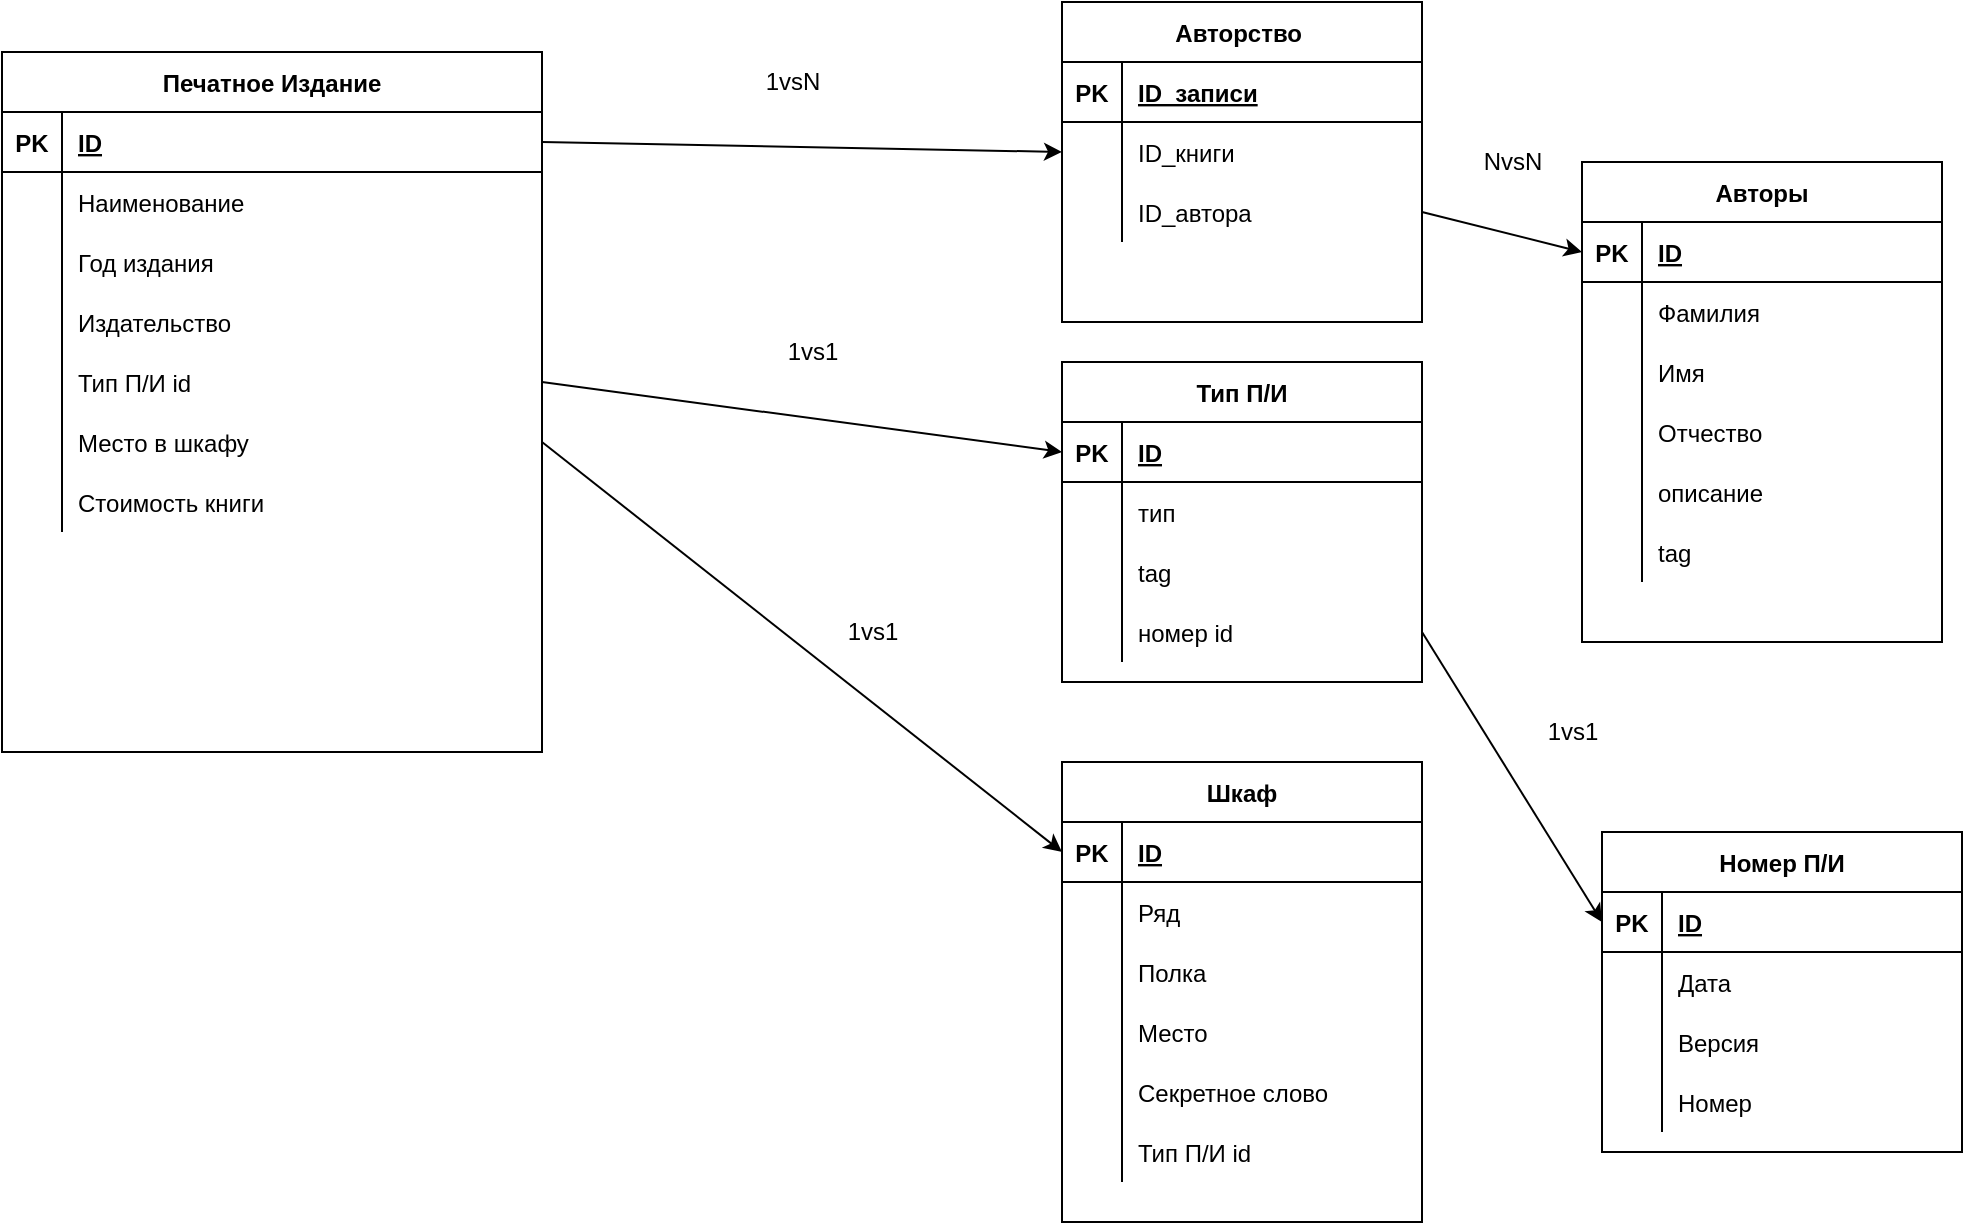 <mxfile>
    <diagram id="PPwMd7zAcHqpJiSN-3ie" name="Страница 1">
        <mxGraphModel dx="977" dy="255" grid="1" gridSize="10" guides="1" tooltips="1" connect="1" arrows="1" fold="1" page="1" pageScale="1" pageWidth="2336" pageHeight="1654" math="0" shadow="0">
            <root>
                <mxCell id="0"/>
                <mxCell id="1" parent="0"/>
                <mxCell id="uPrAHhcZsydMwvMByjv8-1" value="Тип П/И" style="shape=table;startSize=30;container=1;collapsible=1;childLayout=tableLayout;fixedRows=1;rowLines=0;fontStyle=1;align=center;resizeLast=1;" parent="1" vertex="1">
                    <mxGeometry x="650" y="290" width="180" height="160" as="geometry"/>
                </mxCell>
                <mxCell id="uPrAHhcZsydMwvMByjv8-2" value="" style="shape=tableRow;horizontal=0;startSize=0;swimlaneHead=0;swimlaneBody=0;fillColor=none;collapsible=0;dropTarget=0;points=[[0,0.5],[1,0.5]];portConstraint=eastwest;top=0;left=0;right=0;bottom=1;" parent="uPrAHhcZsydMwvMByjv8-1" vertex="1">
                    <mxGeometry y="30" width="180" height="30" as="geometry"/>
                </mxCell>
                <mxCell id="uPrAHhcZsydMwvMByjv8-3" value="PK" style="shape=partialRectangle;connectable=0;fillColor=none;top=0;left=0;bottom=0;right=0;fontStyle=1;overflow=hidden;" parent="uPrAHhcZsydMwvMByjv8-2" vertex="1">
                    <mxGeometry width="30" height="30" as="geometry">
                        <mxRectangle width="30" height="30" as="alternateBounds"/>
                    </mxGeometry>
                </mxCell>
                <mxCell id="uPrAHhcZsydMwvMByjv8-4" value="ID" style="shape=partialRectangle;connectable=0;fillColor=none;top=0;left=0;bottom=0;right=0;align=left;spacingLeft=6;fontStyle=5;overflow=hidden;" parent="uPrAHhcZsydMwvMByjv8-2" vertex="1">
                    <mxGeometry x="30" width="150" height="30" as="geometry">
                        <mxRectangle width="150" height="30" as="alternateBounds"/>
                    </mxGeometry>
                </mxCell>
                <mxCell id="uPrAHhcZsydMwvMByjv8-5" value="" style="shape=tableRow;horizontal=0;startSize=0;swimlaneHead=0;swimlaneBody=0;fillColor=none;collapsible=0;dropTarget=0;points=[[0,0.5],[1,0.5]];portConstraint=eastwest;top=0;left=0;right=0;bottom=0;" parent="uPrAHhcZsydMwvMByjv8-1" vertex="1">
                    <mxGeometry y="60" width="180" height="30" as="geometry"/>
                </mxCell>
                <mxCell id="uPrAHhcZsydMwvMByjv8-6" value="" style="shape=partialRectangle;connectable=0;fillColor=none;top=0;left=0;bottom=0;right=0;editable=1;overflow=hidden;" parent="uPrAHhcZsydMwvMByjv8-5" vertex="1">
                    <mxGeometry width="30" height="30" as="geometry">
                        <mxRectangle width="30" height="30" as="alternateBounds"/>
                    </mxGeometry>
                </mxCell>
                <mxCell id="uPrAHhcZsydMwvMByjv8-7" value="тип" style="shape=partialRectangle;connectable=0;fillColor=none;top=0;left=0;bottom=0;right=0;align=left;spacingLeft=6;overflow=hidden;" parent="uPrAHhcZsydMwvMByjv8-5" vertex="1">
                    <mxGeometry x="30" width="150" height="30" as="geometry">
                        <mxRectangle width="150" height="30" as="alternateBounds"/>
                    </mxGeometry>
                </mxCell>
                <mxCell id="uPrAHhcZsydMwvMByjv8-8" value="" style="shape=tableRow;horizontal=0;startSize=0;swimlaneHead=0;swimlaneBody=0;fillColor=none;collapsible=0;dropTarget=0;points=[[0,0.5],[1,0.5]];portConstraint=eastwest;top=0;left=0;right=0;bottom=0;" parent="uPrAHhcZsydMwvMByjv8-1" vertex="1">
                    <mxGeometry y="90" width="180" height="30" as="geometry"/>
                </mxCell>
                <mxCell id="uPrAHhcZsydMwvMByjv8-9" value="" style="shape=partialRectangle;connectable=0;fillColor=none;top=0;left=0;bottom=0;right=0;editable=1;overflow=hidden;" parent="uPrAHhcZsydMwvMByjv8-8" vertex="1">
                    <mxGeometry width="30" height="30" as="geometry">
                        <mxRectangle width="30" height="30" as="alternateBounds"/>
                    </mxGeometry>
                </mxCell>
                <mxCell id="uPrAHhcZsydMwvMByjv8-10" value="tag" style="shape=partialRectangle;connectable=0;fillColor=none;top=0;left=0;bottom=0;right=0;align=left;spacingLeft=6;overflow=hidden;" parent="uPrAHhcZsydMwvMByjv8-8" vertex="1">
                    <mxGeometry x="30" width="150" height="30" as="geometry">
                        <mxRectangle width="150" height="30" as="alternateBounds"/>
                    </mxGeometry>
                </mxCell>
                <mxCell id="uPrAHhcZsydMwvMByjv8-11" value="" style="shape=tableRow;horizontal=0;startSize=0;swimlaneHead=0;swimlaneBody=0;fillColor=none;collapsible=0;dropTarget=0;points=[[0,0.5],[1,0.5]];portConstraint=eastwest;top=0;left=0;right=0;bottom=0;" parent="uPrAHhcZsydMwvMByjv8-1" vertex="1">
                    <mxGeometry y="120" width="180" height="30" as="geometry"/>
                </mxCell>
                <mxCell id="uPrAHhcZsydMwvMByjv8-12" value="" style="shape=partialRectangle;connectable=0;fillColor=none;top=0;left=0;bottom=0;right=0;editable=1;overflow=hidden;" parent="uPrAHhcZsydMwvMByjv8-11" vertex="1">
                    <mxGeometry width="30" height="30" as="geometry">
                        <mxRectangle width="30" height="30" as="alternateBounds"/>
                    </mxGeometry>
                </mxCell>
                <mxCell id="uPrAHhcZsydMwvMByjv8-13" value="номер id" style="shape=partialRectangle;connectable=0;fillColor=none;top=0;left=0;bottom=0;right=0;align=left;spacingLeft=6;overflow=hidden;" parent="uPrAHhcZsydMwvMByjv8-11" vertex="1">
                    <mxGeometry x="30" width="150" height="30" as="geometry">
                        <mxRectangle width="150" height="30" as="alternateBounds"/>
                    </mxGeometry>
                </mxCell>
                <mxCell id="uPrAHhcZsydMwvMByjv8-14" value="Авторы" style="shape=table;startSize=30;container=1;collapsible=1;childLayout=tableLayout;fixedRows=1;rowLines=0;fontStyle=1;align=center;resizeLast=1;" parent="1" vertex="1">
                    <mxGeometry x="910" y="190" width="180" height="240" as="geometry"/>
                </mxCell>
                <mxCell id="uPrAHhcZsydMwvMByjv8-15" value="" style="shape=tableRow;horizontal=0;startSize=0;swimlaneHead=0;swimlaneBody=0;fillColor=none;collapsible=0;dropTarget=0;points=[[0,0.5],[1,0.5]];portConstraint=eastwest;top=0;left=0;right=0;bottom=1;" parent="uPrAHhcZsydMwvMByjv8-14" vertex="1">
                    <mxGeometry y="30" width="180" height="30" as="geometry"/>
                </mxCell>
                <mxCell id="uPrAHhcZsydMwvMByjv8-16" value="PK" style="shape=partialRectangle;connectable=0;fillColor=none;top=0;left=0;bottom=0;right=0;fontStyle=1;overflow=hidden;" parent="uPrAHhcZsydMwvMByjv8-15" vertex="1">
                    <mxGeometry width="30" height="30" as="geometry">
                        <mxRectangle width="30" height="30" as="alternateBounds"/>
                    </mxGeometry>
                </mxCell>
                <mxCell id="uPrAHhcZsydMwvMByjv8-17" value="ID" style="shape=partialRectangle;connectable=0;fillColor=none;top=0;left=0;bottom=0;right=0;align=left;spacingLeft=6;fontStyle=5;overflow=hidden;" parent="uPrAHhcZsydMwvMByjv8-15" vertex="1">
                    <mxGeometry x="30" width="150" height="30" as="geometry">
                        <mxRectangle width="150" height="30" as="alternateBounds"/>
                    </mxGeometry>
                </mxCell>
                <mxCell id="uPrAHhcZsydMwvMByjv8-18" value="" style="shape=tableRow;horizontal=0;startSize=0;swimlaneHead=0;swimlaneBody=0;fillColor=none;collapsible=0;dropTarget=0;points=[[0,0.5],[1,0.5]];portConstraint=eastwest;top=0;left=0;right=0;bottom=0;" parent="uPrAHhcZsydMwvMByjv8-14" vertex="1">
                    <mxGeometry y="60" width="180" height="30" as="geometry"/>
                </mxCell>
                <mxCell id="uPrAHhcZsydMwvMByjv8-19" value="" style="shape=partialRectangle;connectable=0;fillColor=none;top=0;left=0;bottom=0;right=0;editable=1;overflow=hidden;" parent="uPrAHhcZsydMwvMByjv8-18" vertex="1">
                    <mxGeometry width="30" height="30" as="geometry">
                        <mxRectangle width="30" height="30" as="alternateBounds"/>
                    </mxGeometry>
                </mxCell>
                <mxCell id="uPrAHhcZsydMwvMByjv8-20" value="Фамилия" style="shape=partialRectangle;connectable=0;fillColor=none;top=0;left=0;bottom=0;right=0;align=left;spacingLeft=6;overflow=hidden;" parent="uPrAHhcZsydMwvMByjv8-18" vertex="1">
                    <mxGeometry x="30" width="150" height="30" as="geometry">
                        <mxRectangle width="150" height="30" as="alternateBounds"/>
                    </mxGeometry>
                </mxCell>
                <mxCell id="uPrAHhcZsydMwvMByjv8-21" value="" style="shape=tableRow;horizontal=0;startSize=0;swimlaneHead=0;swimlaneBody=0;fillColor=none;collapsible=0;dropTarget=0;points=[[0,0.5],[1,0.5]];portConstraint=eastwest;top=0;left=0;right=0;bottom=0;" parent="uPrAHhcZsydMwvMByjv8-14" vertex="1">
                    <mxGeometry y="90" width="180" height="30" as="geometry"/>
                </mxCell>
                <mxCell id="uPrAHhcZsydMwvMByjv8-22" value="" style="shape=partialRectangle;connectable=0;fillColor=none;top=0;left=0;bottom=0;right=0;editable=1;overflow=hidden;" parent="uPrAHhcZsydMwvMByjv8-21" vertex="1">
                    <mxGeometry width="30" height="30" as="geometry">
                        <mxRectangle width="30" height="30" as="alternateBounds"/>
                    </mxGeometry>
                </mxCell>
                <mxCell id="uPrAHhcZsydMwvMByjv8-23" value="Имя" style="shape=partialRectangle;connectable=0;fillColor=none;top=0;left=0;bottom=0;right=0;align=left;spacingLeft=6;overflow=hidden;" parent="uPrAHhcZsydMwvMByjv8-21" vertex="1">
                    <mxGeometry x="30" width="150" height="30" as="geometry">
                        <mxRectangle width="150" height="30" as="alternateBounds"/>
                    </mxGeometry>
                </mxCell>
                <mxCell id="uPrAHhcZsydMwvMByjv8-24" value="" style="shape=tableRow;horizontal=0;startSize=0;swimlaneHead=0;swimlaneBody=0;fillColor=none;collapsible=0;dropTarget=0;points=[[0,0.5],[1,0.5]];portConstraint=eastwest;top=0;left=0;right=0;bottom=0;" parent="uPrAHhcZsydMwvMByjv8-14" vertex="1">
                    <mxGeometry y="120" width="180" height="30" as="geometry"/>
                </mxCell>
                <mxCell id="uPrAHhcZsydMwvMByjv8-25" value="" style="shape=partialRectangle;connectable=0;fillColor=none;top=0;left=0;bottom=0;right=0;editable=1;overflow=hidden;" parent="uPrAHhcZsydMwvMByjv8-24" vertex="1">
                    <mxGeometry width="30" height="30" as="geometry">
                        <mxRectangle width="30" height="30" as="alternateBounds"/>
                    </mxGeometry>
                </mxCell>
                <mxCell id="uPrAHhcZsydMwvMByjv8-26" value="Отчество" style="shape=partialRectangle;connectable=0;fillColor=none;top=0;left=0;bottom=0;right=0;align=left;spacingLeft=6;overflow=hidden;" parent="uPrAHhcZsydMwvMByjv8-24" vertex="1">
                    <mxGeometry x="30" width="150" height="30" as="geometry">
                        <mxRectangle width="150" height="30" as="alternateBounds"/>
                    </mxGeometry>
                </mxCell>
                <mxCell id="uPrAHhcZsydMwvMByjv8-48" style="shape=tableRow;horizontal=0;startSize=0;swimlaneHead=0;swimlaneBody=0;fillColor=none;collapsible=0;dropTarget=0;points=[[0,0.5],[1,0.5]];portConstraint=eastwest;top=0;left=0;right=0;bottom=0;" parent="uPrAHhcZsydMwvMByjv8-14" vertex="1">
                    <mxGeometry y="150" width="180" height="30" as="geometry"/>
                </mxCell>
                <mxCell id="uPrAHhcZsydMwvMByjv8-49" style="shape=partialRectangle;connectable=0;fillColor=none;top=0;left=0;bottom=0;right=0;editable=1;overflow=hidden;" parent="uPrAHhcZsydMwvMByjv8-48" vertex="1">
                    <mxGeometry width="30" height="30" as="geometry">
                        <mxRectangle width="30" height="30" as="alternateBounds"/>
                    </mxGeometry>
                </mxCell>
                <mxCell id="uPrAHhcZsydMwvMByjv8-50" value="описание" style="shape=partialRectangle;connectable=0;fillColor=none;top=0;left=0;bottom=0;right=0;align=left;spacingLeft=6;overflow=hidden;" parent="uPrAHhcZsydMwvMByjv8-48" vertex="1">
                    <mxGeometry x="30" width="150" height="30" as="geometry">
                        <mxRectangle width="150" height="30" as="alternateBounds"/>
                    </mxGeometry>
                </mxCell>
                <mxCell id="uPrAHhcZsydMwvMByjv8-51" style="shape=tableRow;horizontal=0;startSize=0;swimlaneHead=0;swimlaneBody=0;fillColor=none;collapsible=0;dropTarget=0;points=[[0,0.5],[1,0.5]];portConstraint=eastwest;top=0;left=0;right=0;bottom=0;" parent="uPrAHhcZsydMwvMByjv8-14" vertex="1">
                    <mxGeometry y="180" width="180" height="30" as="geometry"/>
                </mxCell>
                <mxCell id="uPrAHhcZsydMwvMByjv8-52" style="shape=partialRectangle;connectable=0;fillColor=none;top=0;left=0;bottom=0;right=0;editable=1;overflow=hidden;" parent="uPrAHhcZsydMwvMByjv8-51" vertex="1">
                    <mxGeometry width="30" height="30" as="geometry">
                        <mxRectangle width="30" height="30" as="alternateBounds"/>
                    </mxGeometry>
                </mxCell>
                <mxCell id="uPrAHhcZsydMwvMByjv8-53" value="tag" style="shape=partialRectangle;connectable=0;fillColor=none;top=0;left=0;bottom=0;right=0;align=left;spacingLeft=6;overflow=hidden;" parent="uPrAHhcZsydMwvMByjv8-51" vertex="1">
                    <mxGeometry x="30" width="150" height="30" as="geometry">
                        <mxRectangle width="150" height="30" as="alternateBounds"/>
                    </mxGeometry>
                </mxCell>
                <mxCell id="uPrAHhcZsydMwvMByjv8-27" value="Печатное Издание" style="shape=table;startSize=30;container=1;collapsible=1;childLayout=tableLayout;fixedRows=1;rowLines=0;fontStyle=1;align=center;resizeLast=1;" parent="1" vertex="1">
                    <mxGeometry x="120" y="135" width="270" height="350" as="geometry"/>
                </mxCell>
                <mxCell id="uPrAHhcZsydMwvMByjv8-28" value="" style="shape=tableRow;horizontal=0;startSize=0;swimlaneHead=0;swimlaneBody=0;fillColor=none;collapsible=0;dropTarget=0;points=[[0,0.5],[1,0.5]];portConstraint=eastwest;top=0;left=0;right=0;bottom=1;" parent="uPrAHhcZsydMwvMByjv8-27" vertex="1">
                    <mxGeometry y="30" width="270" height="30" as="geometry"/>
                </mxCell>
                <mxCell id="uPrAHhcZsydMwvMByjv8-29" value="PK" style="shape=partialRectangle;connectable=0;fillColor=none;top=0;left=0;bottom=0;right=0;fontStyle=1;overflow=hidden;" parent="uPrAHhcZsydMwvMByjv8-28" vertex="1">
                    <mxGeometry width="30" height="30" as="geometry">
                        <mxRectangle width="30" height="30" as="alternateBounds"/>
                    </mxGeometry>
                </mxCell>
                <mxCell id="uPrAHhcZsydMwvMByjv8-30" value="ID" style="shape=partialRectangle;connectable=0;fillColor=none;top=0;left=0;bottom=0;right=0;align=left;spacingLeft=6;fontStyle=5;overflow=hidden;" parent="uPrAHhcZsydMwvMByjv8-28" vertex="1">
                    <mxGeometry x="30" width="240" height="30" as="geometry">
                        <mxRectangle width="240" height="30" as="alternateBounds"/>
                    </mxGeometry>
                </mxCell>
                <mxCell id="uPrAHhcZsydMwvMByjv8-45" style="shape=tableRow;horizontal=0;startSize=0;swimlaneHead=0;swimlaneBody=0;fillColor=none;collapsible=0;dropTarget=0;points=[[0,0.5],[1,0.5]];portConstraint=eastwest;top=0;left=0;right=0;bottom=0;" parent="uPrAHhcZsydMwvMByjv8-27" vertex="1">
                    <mxGeometry y="60" width="270" height="30" as="geometry"/>
                </mxCell>
                <mxCell id="uPrAHhcZsydMwvMByjv8-46" style="shape=partialRectangle;connectable=0;fillColor=none;top=0;left=0;bottom=0;right=0;editable=1;overflow=hidden;" parent="uPrAHhcZsydMwvMByjv8-45" vertex="1">
                    <mxGeometry width="30" height="30" as="geometry">
                        <mxRectangle width="30" height="30" as="alternateBounds"/>
                    </mxGeometry>
                </mxCell>
                <mxCell id="uPrAHhcZsydMwvMByjv8-47" value="Наименование" style="shape=partialRectangle;connectable=0;fillColor=none;top=0;left=0;bottom=0;right=0;align=left;spacingLeft=6;overflow=hidden;" parent="uPrAHhcZsydMwvMByjv8-45" vertex="1">
                    <mxGeometry x="30" width="240" height="30" as="geometry">
                        <mxRectangle width="240" height="30" as="alternateBounds"/>
                    </mxGeometry>
                </mxCell>
                <mxCell id="uPrAHhcZsydMwvMByjv8-31" value="" style="shape=tableRow;horizontal=0;startSize=0;swimlaneHead=0;swimlaneBody=0;fillColor=none;collapsible=0;dropTarget=0;points=[[0,0.5],[1,0.5]];portConstraint=eastwest;top=0;left=0;right=0;bottom=0;" parent="uPrAHhcZsydMwvMByjv8-27" vertex="1">
                    <mxGeometry y="90" width="270" height="30" as="geometry"/>
                </mxCell>
                <mxCell id="uPrAHhcZsydMwvMByjv8-32" value="" style="shape=partialRectangle;connectable=0;fillColor=none;top=0;left=0;bottom=0;right=0;editable=1;overflow=hidden;" parent="uPrAHhcZsydMwvMByjv8-31" vertex="1">
                    <mxGeometry width="30" height="30" as="geometry">
                        <mxRectangle width="30" height="30" as="alternateBounds"/>
                    </mxGeometry>
                </mxCell>
                <mxCell id="uPrAHhcZsydMwvMByjv8-33" value="Год издания" style="shape=partialRectangle;connectable=0;fillColor=none;top=0;left=0;bottom=0;right=0;align=left;spacingLeft=6;overflow=hidden;" parent="uPrAHhcZsydMwvMByjv8-31" vertex="1">
                    <mxGeometry x="30" width="240" height="30" as="geometry">
                        <mxRectangle width="240" height="30" as="alternateBounds"/>
                    </mxGeometry>
                </mxCell>
                <mxCell id="uPrAHhcZsydMwvMByjv8-34" value="" style="shape=tableRow;horizontal=0;startSize=0;swimlaneHead=0;swimlaneBody=0;fillColor=none;collapsible=0;dropTarget=0;points=[[0,0.5],[1,0.5]];portConstraint=eastwest;top=0;left=0;right=0;bottom=0;" parent="uPrAHhcZsydMwvMByjv8-27" vertex="1">
                    <mxGeometry y="120" width="270" height="30" as="geometry"/>
                </mxCell>
                <mxCell id="uPrAHhcZsydMwvMByjv8-35" value="" style="shape=partialRectangle;connectable=0;fillColor=none;top=0;left=0;bottom=0;right=0;editable=1;overflow=hidden;" parent="uPrAHhcZsydMwvMByjv8-34" vertex="1">
                    <mxGeometry width="30" height="30" as="geometry">
                        <mxRectangle width="30" height="30" as="alternateBounds"/>
                    </mxGeometry>
                </mxCell>
                <mxCell id="uPrAHhcZsydMwvMByjv8-36" value="Издательство" style="shape=partialRectangle;connectable=0;fillColor=none;top=0;left=0;bottom=0;right=0;align=left;spacingLeft=6;overflow=hidden;" parent="uPrAHhcZsydMwvMByjv8-34" vertex="1">
                    <mxGeometry x="30" width="240" height="30" as="geometry">
                        <mxRectangle width="240" height="30" as="alternateBounds"/>
                    </mxGeometry>
                </mxCell>
                <mxCell id="uPrAHhcZsydMwvMByjv8-42" style="shape=tableRow;horizontal=0;startSize=0;swimlaneHead=0;swimlaneBody=0;fillColor=none;collapsible=0;dropTarget=0;points=[[0,0.5],[1,0.5]];portConstraint=eastwest;top=0;left=0;right=0;bottom=0;" parent="uPrAHhcZsydMwvMByjv8-27" vertex="1">
                    <mxGeometry y="150" width="270" height="30" as="geometry"/>
                </mxCell>
                <mxCell id="uPrAHhcZsydMwvMByjv8-43" style="shape=partialRectangle;connectable=0;fillColor=none;top=0;left=0;bottom=0;right=0;editable=1;overflow=hidden;" parent="uPrAHhcZsydMwvMByjv8-42" vertex="1">
                    <mxGeometry width="30" height="30" as="geometry">
                        <mxRectangle width="30" height="30" as="alternateBounds"/>
                    </mxGeometry>
                </mxCell>
                <mxCell id="uPrAHhcZsydMwvMByjv8-44" value="Тип П/И id" style="shape=partialRectangle;connectable=0;fillColor=none;top=0;left=0;bottom=0;right=0;align=left;spacingLeft=6;overflow=hidden;" parent="uPrAHhcZsydMwvMByjv8-42" vertex="1">
                    <mxGeometry x="30" width="240" height="30" as="geometry">
                        <mxRectangle width="240" height="30" as="alternateBounds"/>
                    </mxGeometry>
                </mxCell>
                <mxCell id="uPrAHhcZsydMwvMByjv8-105" style="shape=tableRow;horizontal=0;startSize=0;swimlaneHead=0;swimlaneBody=0;fillColor=none;collapsible=0;dropTarget=0;points=[[0,0.5],[1,0.5]];portConstraint=eastwest;top=0;left=0;right=0;bottom=0;" parent="uPrAHhcZsydMwvMByjv8-27" vertex="1">
                    <mxGeometry y="180" width="270" height="30" as="geometry"/>
                </mxCell>
                <mxCell id="uPrAHhcZsydMwvMByjv8-106" style="shape=partialRectangle;connectable=0;fillColor=none;top=0;left=0;bottom=0;right=0;editable=1;overflow=hidden;" parent="uPrAHhcZsydMwvMByjv8-105" vertex="1">
                    <mxGeometry width="30" height="30" as="geometry">
                        <mxRectangle width="30" height="30" as="alternateBounds"/>
                    </mxGeometry>
                </mxCell>
                <mxCell id="uPrAHhcZsydMwvMByjv8-107" value="Место в шкафу" style="shape=partialRectangle;connectable=0;fillColor=none;top=0;left=0;bottom=0;right=0;align=left;spacingLeft=6;overflow=hidden;" parent="uPrAHhcZsydMwvMByjv8-105" vertex="1">
                    <mxGeometry x="30" width="240" height="30" as="geometry">
                        <mxRectangle width="240" height="30" as="alternateBounds"/>
                    </mxGeometry>
                </mxCell>
                <mxCell id="uPrAHhcZsydMwvMByjv8-129" style="shape=tableRow;horizontal=0;startSize=0;swimlaneHead=0;swimlaneBody=0;fillColor=none;collapsible=0;dropTarget=0;points=[[0,0.5],[1,0.5]];portConstraint=eastwest;top=0;left=0;right=0;bottom=0;" parent="uPrAHhcZsydMwvMByjv8-27" vertex="1">
                    <mxGeometry y="210" width="270" height="30" as="geometry"/>
                </mxCell>
                <mxCell id="uPrAHhcZsydMwvMByjv8-130" style="shape=partialRectangle;connectable=0;fillColor=none;top=0;left=0;bottom=0;right=0;editable=1;overflow=hidden;" parent="uPrAHhcZsydMwvMByjv8-129" vertex="1">
                    <mxGeometry width="30" height="30" as="geometry">
                        <mxRectangle width="30" height="30" as="alternateBounds"/>
                    </mxGeometry>
                </mxCell>
                <mxCell id="uPrAHhcZsydMwvMByjv8-131" value="Стоимость книги" style="shape=partialRectangle;connectable=0;fillColor=none;top=0;left=0;bottom=0;right=0;align=left;spacingLeft=6;overflow=hidden;" parent="uPrAHhcZsydMwvMByjv8-129" vertex="1">
                    <mxGeometry x="30" width="240" height="30" as="geometry">
                        <mxRectangle width="240" height="30" as="alternateBounds"/>
                    </mxGeometry>
                </mxCell>
                <mxCell id="uPrAHhcZsydMwvMByjv8-54" value="Номер П/И" style="shape=table;startSize=30;container=1;collapsible=1;childLayout=tableLayout;fixedRows=1;rowLines=0;fontStyle=1;align=center;resizeLast=1;" parent="1" vertex="1">
                    <mxGeometry x="920" y="525" width="180" height="160" as="geometry"/>
                </mxCell>
                <mxCell id="uPrAHhcZsydMwvMByjv8-55" value="" style="shape=tableRow;horizontal=0;startSize=0;swimlaneHead=0;swimlaneBody=0;fillColor=none;collapsible=0;dropTarget=0;points=[[0,0.5],[1,0.5]];portConstraint=eastwest;top=0;left=0;right=0;bottom=1;" parent="uPrAHhcZsydMwvMByjv8-54" vertex="1">
                    <mxGeometry y="30" width="180" height="30" as="geometry"/>
                </mxCell>
                <mxCell id="uPrAHhcZsydMwvMByjv8-56" value="PK" style="shape=partialRectangle;connectable=0;fillColor=none;top=0;left=0;bottom=0;right=0;fontStyle=1;overflow=hidden;" parent="uPrAHhcZsydMwvMByjv8-55" vertex="1">
                    <mxGeometry width="30" height="30" as="geometry">
                        <mxRectangle width="30" height="30" as="alternateBounds"/>
                    </mxGeometry>
                </mxCell>
                <mxCell id="uPrAHhcZsydMwvMByjv8-57" value="ID" style="shape=partialRectangle;connectable=0;fillColor=none;top=0;left=0;bottom=0;right=0;align=left;spacingLeft=6;fontStyle=5;overflow=hidden;" parent="uPrAHhcZsydMwvMByjv8-55" vertex="1">
                    <mxGeometry x="30" width="150" height="30" as="geometry">
                        <mxRectangle width="150" height="30" as="alternateBounds"/>
                    </mxGeometry>
                </mxCell>
                <mxCell id="uPrAHhcZsydMwvMByjv8-58" value="" style="shape=tableRow;horizontal=0;startSize=0;swimlaneHead=0;swimlaneBody=0;fillColor=none;collapsible=0;dropTarget=0;points=[[0,0.5],[1,0.5]];portConstraint=eastwest;top=0;left=0;right=0;bottom=0;" parent="uPrAHhcZsydMwvMByjv8-54" vertex="1">
                    <mxGeometry y="60" width="180" height="30" as="geometry"/>
                </mxCell>
                <mxCell id="uPrAHhcZsydMwvMByjv8-59" value="" style="shape=partialRectangle;connectable=0;fillColor=none;top=0;left=0;bottom=0;right=0;editable=1;overflow=hidden;" parent="uPrAHhcZsydMwvMByjv8-58" vertex="1">
                    <mxGeometry width="30" height="30" as="geometry">
                        <mxRectangle width="30" height="30" as="alternateBounds"/>
                    </mxGeometry>
                </mxCell>
                <mxCell id="uPrAHhcZsydMwvMByjv8-60" value="Дата" style="shape=partialRectangle;connectable=0;fillColor=none;top=0;left=0;bottom=0;right=0;align=left;spacingLeft=6;overflow=hidden;" parent="uPrAHhcZsydMwvMByjv8-58" vertex="1">
                    <mxGeometry x="30" width="150" height="30" as="geometry">
                        <mxRectangle width="150" height="30" as="alternateBounds"/>
                    </mxGeometry>
                </mxCell>
                <mxCell id="uPrAHhcZsydMwvMByjv8-61" value="" style="shape=tableRow;horizontal=0;startSize=0;swimlaneHead=0;swimlaneBody=0;fillColor=none;collapsible=0;dropTarget=0;points=[[0,0.5],[1,0.5]];portConstraint=eastwest;top=0;left=0;right=0;bottom=0;" parent="uPrAHhcZsydMwvMByjv8-54" vertex="1">
                    <mxGeometry y="90" width="180" height="30" as="geometry"/>
                </mxCell>
                <mxCell id="uPrAHhcZsydMwvMByjv8-62" value="" style="shape=partialRectangle;connectable=0;fillColor=none;top=0;left=0;bottom=0;right=0;editable=1;overflow=hidden;" parent="uPrAHhcZsydMwvMByjv8-61" vertex="1">
                    <mxGeometry width="30" height="30" as="geometry">
                        <mxRectangle width="30" height="30" as="alternateBounds"/>
                    </mxGeometry>
                </mxCell>
                <mxCell id="uPrAHhcZsydMwvMByjv8-63" value="Версия" style="shape=partialRectangle;connectable=0;fillColor=none;top=0;left=0;bottom=0;right=0;align=left;spacingLeft=6;overflow=hidden;" parent="uPrAHhcZsydMwvMByjv8-61" vertex="1">
                    <mxGeometry x="30" width="150" height="30" as="geometry">
                        <mxRectangle width="150" height="30" as="alternateBounds"/>
                    </mxGeometry>
                </mxCell>
                <mxCell id="uPrAHhcZsydMwvMByjv8-64" value="" style="shape=tableRow;horizontal=0;startSize=0;swimlaneHead=0;swimlaneBody=0;fillColor=none;collapsible=0;dropTarget=0;points=[[0,0.5],[1,0.5]];portConstraint=eastwest;top=0;left=0;right=0;bottom=0;" parent="uPrAHhcZsydMwvMByjv8-54" vertex="1">
                    <mxGeometry y="120" width="180" height="30" as="geometry"/>
                </mxCell>
                <mxCell id="uPrAHhcZsydMwvMByjv8-65" value="" style="shape=partialRectangle;connectable=0;fillColor=none;top=0;left=0;bottom=0;right=0;editable=1;overflow=hidden;" parent="uPrAHhcZsydMwvMByjv8-64" vertex="1">
                    <mxGeometry width="30" height="30" as="geometry">
                        <mxRectangle width="30" height="30" as="alternateBounds"/>
                    </mxGeometry>
                </mxCell>
                <mxCell id="uPrAHhcZsydMwvMByjv8-66" value="Номер" style="shape=partialRectangle;connectable=0;fillColor=none;top=0;left=0;bottom=0;right=0;align=left;spacingLeft=6;overflow=hidden;" parent="uPrAHhcZsydMwvMByjv8-64" vertex="1">
                    <mxGeometry x="30" width="150" height="30" as="geometry">
                        <mxRectangle width="150" height="30" as="alternateBounds"/>
                    </mxGeometry>
                </mxCell>
                <mxCell id="uPrAHhcZsydMwvMByjv8-67" value="Шкаф" style="shape=table;startSize=30;container=1;collapsible=1;childLayout=tableLayout;fixedRows=1;rowLines=0;fontStyle=1;align=center;resizeLast=1;" parent="1" vertex="1">
                    <mxGeometry x="650" y="490" width="180" height="230" as="geometry"/>
                </mxCell>
                <mxCell id="uPrAHhcZsydMwvMByjv8-68" value="" style="shape=tableRow;horizontal=0;startSize=0;swimlaneHead=0;swimlaneBody=0;fillColor=none;collapsible=0;dropTarget=0;points=[[0,0.5],[1,0.5]];portConstraint=eastwest;top=0;left=0;right=0;bottom=1;" parent="uPrAHhcZsydMwvMByjv8-67" vertex="1">
                    <mxGeometry y="30" width="180" height="30" as="geometry"/>
                </mxCell>
                <mxCell id="uPrAHhcZsydMwvMByjv8-69" value="PK" style="shape=partialRectangle;connectable=0;fillColor=none;top=0;left=0;bottom=0;right=0;fontStyle=1;overflow=hidden;" parent="uPrAHhcZsydMwvMByjv8-68" vertex="1">
                    <mxGeometry width="30" height="30" as="geometry">
                        <mxRectangle width="30" height="30" as="alternateBounds"/>
                    </mxGeometry>
                </mxCell>
                <mxCell id="uPrAHhcZsydMwvMByjv8-70" value="ID" style="shape=partialRectangle;connectable=0;fillColor=none;top=0;left=0;bottom=0;right=0;align=left;spacingLeft=6;fontStyle=5;overflow=hidden;" parent="uPrAHhcZsydMwvMByjv8-68" vertex="1">
                    <mxGeometry x="30" width="150" height="30" as="geometry">
                        <mxRectangle width="150" height="30" as="alternateBounds"/>
                    </mxGeometry>
                </mxCell>
                <mxCell id="uPrAHhcZsydMwvMByjv8-71" value="" style="shape=tableRow;horizontal=0;startSize=0;swimlaneHead=0;swimlaneBody=0;fillColor=none;collapsible=0;dropTarget=0;points=[[0,0.5],[1,0.5]];portConstraint=eastwest;top=0;left=0;right=0;bottom=0;" parent="uPrAHhcZsydMwvMByjv8-67" vertex="1">
                    <mxGeometry y="60" width="180" height="30" as="geometry"/>
                </mxCell>
                <mxCell id="uPrAHhcZsydMwvMByjv8-72" value="" style="shape=partialRectangle;connectable=0;fillColor=none;top=0;left=0;bottom=0;right=0;editable=1;overflow=hidden;" parent="uPrAHhcZsydMwvMByjv8-71" vertex="1">
                    <mxGeometry width="30" height="30" as="geometry">
                        <mxRectangle width="30" height="30" as="alternateBounds"/>
                    </mxGeometry>
                </mxCell>
                <mxCell id="uPrAHhcZsydMwvMByjv8-73" value="Ряд" style="shape=partialRectangle;connectable=0;fillColor=none;top=0;left=0;bottom=0;right=0;align=left;spacingLeft=6;overflow=hidden;" parent="uPrAHhcZsydMwvMByjv8-71" vertex="1">
                    <mxGeometry x="30" width="150" height="30" as="geometry">
                        <mxRectangle width="150" height="30" as="alternateBounds"/>
                    </mxGeometry>
                </mxCell>
                <mxCell id="uPrAHhcZsydMwvMByjv8-74" value="" style="shape=tableRow;horizontal=0;startSize=0;swimlaneHead=0;swimlaneBody=0;fillColor=none;collapsible=0;dropTarget=0;points=[[0,0.5],[1,0.5]];portConstraint=eastwest;top=0;left=0;right=0;bottom=0;" parent="uPrAHhcZsydMwvMByjv8-67" vertex="1">
                    <mxGeometry y="90" width="180" height="30" as="geometry"/>
                </mxCell>
                <mxCell id="uPrAHhcZsydMwvMByjv8-75" value="" style="shape=partialRectangle;connectable=0;fillColor=none;top=0;left=0;bottom=0;right=0;editable=1;overflow=hidden;" parent="uPrAHhcZsydMwvMByjv8-74" vertex="1">
                    <mxGeometry width="30" height="30" as="geometry">
                        <mxRectangle width="30" height="30" as="alternateBounds"/>
                    </mxGeometry>
                </mxCell>
                <mxCell id="uPrAHhcZsydMwvMByjv8-76" value="Полка" style="shape=partialRectangle;connectable=0;fillColor=none;top=0;left=0;bottom=0;right=0;align=left;spacingLeft=6;overflow=hidden;" parent="uPrAHhcZsydMwvMByjv8-74" vertex="1">
                    <mxGeometry x="30" width="150" height="30" as="geometry">
                        <mxRectangle width="150" height="30" as="alternateBounds"/>
                    </mxGeometry>
                </mxCell>
                <mxCell id="uPrAHhcZsydMwvMByjv8-77" value="" style="shape=tableRow;horizontal=0;startSize=0;swimlaneHead=0;swimlaneBody=0;fillColor=none;collapsible=0;dropTarget=0;points=[[0,0.5],[1,0.5]];portConstraint=eastwest;top=0;left=0;right=0;bottom=0;" parent="uPrAHhcZsydMwvMByjv8-67" vertex="1">
                    <mxGeometry y="120" width="180" height="30" as="geometry"/>
                </mxCell>
                <mxCell id="uPrAHhcZsydMwvMByjv8-78" value="" style="shape=partialRectangle;connectable=0;fillColor=none;top=0;left=0;bottom=0;right=0;editable=1;overflow=hidden;" parent="uPrAHhcZsydMwvMByjv8-77" vertex="1">
                    <mxGeometry width="30" height="30" as="geometry">
                        <mxRectangle width="30" height="30" as="alternateBounds"/>
                    </mxGeometry>
                </mxCell>
                <mxCell id="uPrAHhcZsydMwvMByjv8-79" value="Место" style="shape=partialRectangle;connectable=0;fillColor=none;top=0;left=0;bottom=0;right=0;align=left;spacingLeft=6;overflow=hidden;" parent="uPrAHhcZsydMwvMByjv8-77" vertex="1">
                    <mxGeometry x="30" width="150" height="30" as="geometry">
                        <mxRectangle width="150" height="30" as="alternateBounds"/>
                    </mxGeometry>
                </mxCell>
                <mxCell id="uPrAHhcZsydMwvMByjv8-83" style="shape=tableRow;horizontal=0;startSize=0;swimlaneHead=0;swimlaneBody=0;fillColor=none;collapsible=0;dropTarget=0;points=[[0,0.5],[1,0.5]];portConstraint=eastwest;top=0;left=0;right=0;bottom=0;" parent="uPrAHhcZsydMwvMByjv8-67" vertex="1">
                    <mxGeometry y="150" width="180" height="30" as="geometry"/>
                </mxCell>
                <mxCell id="uPrAHhcZsydMwvMByjv8-84" style="shape=partialRectangle;connectable=0;fillColor=none;top=0;left=0;bottom=0;right=0;editable=1;overflow=hidden;" parent="uPrAHhcZsydMwvMByjv8-83" vertex="1">
                    <mxGeometry width="30" height="30" as="geometry">
                        <mxRectangle width="30" height="30" as="alternateBounds"/>
                    </mxGeometry>
                </mxCell>
                <mxCell id="uPrAHhcZsydMwvMByjv8-85" value="Секретное слово" style="shape=partialRectangle;connectable=0;fillColor=none;top=0;left=0;bottom=0;right=0;align=left;spacingLeft=6;overflow=hidden;" parent="uPrAHhcZsydMwvMByjv8-83" vertex="1">
                    <mxGeometry x="30" width="150" height="30" as="geometry">
                        <mxRectangle width="150" height="30" as="alternateBounds"/>
                    </mxGeometry>
                </mxCell>
                <mxCell id="uPrAHhcZsydMwvMByjv8-80" style="shape=tableRow;horizontal=0;startSize=0;swimlaneHead=0;swimlaneBody=0;fillColor=none;collapsible=0;dropTarget=0;points=[[0,0.5],[1,0.5]];portConstraint=eastwest;top=0;left=0;right=0;bottom=0;" parent="uPrAHhcZsydMwvMByjv8-67" vertex="1">
                    <mxGeometry y="180" width="180" height="30" as="geometry"/>
                </mxCell>
                <mxCell id="uPrAHhcZsydMwvMByjv8-81" style="shape=partialRectangle;connectable=0;fillColor=none;top=0;left=0;bottom=0;right=0;editable=1;overflow=hidden;" parent="uPrAHhcZsydMwvMByjv8-80" vertex="1">
                    <mxGeometry width="30" height="30" as="geometry">
                        <mxRectangle width="30" height="30" as="alternateBounds"/>
                    </mxGeometry>
                </mxCell>
                <mxCell id="uPrAHhcZsydMwvMByjv8-82" value="Тип П/И id" style="shape=partialRectangle;connectable=0;fillColor=none;top=0;left=0;bottom=0;right=0;align=left;spacingLeft=6;overflow=hidden;" parent="uPrAHhcZsydMwvMByjv8-80" vertex="1">
                    <mxGeometry x="30" width="150" height="30" as="geometry">
                        <mxRectangle width="150" height="30" as="alternateBounds"/>
                    </mxGeometry>
                </mxCell>
                <mxCell id="uPrAHhcZsydMwvMByjv8-93" value="" style="endArrow=classic;html=1;rounded=0;entryX=0;entryY=0.5;entryDx=0;entryDy=0;exitX=1;exitY=0.5;exitDx=0;exitDy=0;" parent="1" source="uPrAHhcZsydMwvMByjv8-112" target="uPrAHhcZsydMwvMByjv8-15" edge="1">
                    <mxGeometry width="50" height="50" relative="1" as="geometry">
                        <mxPoint x="830" y="180" as="sourcePoint"/>
                        <mxPoint x="500" y="390" as="targetPoint"/>
                    </mxGeometry>
                </mxCell>
                <mxCell id="uPrAHhcZsydMwvMByjv8-94" value="" style="endArrow=classic;html=1;rounded=0;entryX=0;entryY=0.5;entryDx=0;entryDy=0;exitX=1;exitY=0.5;exitDx=0;exitDy=0;" parent="1" source="uPrAHhcZsydMwvMByjv8-42" target="uPrAHhcZsydMwvMByjv8-2" edge="1">
                    <mxGeometry width="50" height="50" relative="1" as="geometry">
                        <mxPoint x="450" y="440" as="sourcePoint"/>
                        <mxPoint x="500" y="390" as="targetPoint"/>
                    </mxGeometry>
                </mxCell>
                <mxCell id="uPrAHhcZsydMwvMByjv8-97" value="" style="endArrow=classic;html=1;rounded=0;exitX=1;exitY=0.5;exitDx=0;exitDy=0;entryX=0;entryY=0.5;entryDx=0;entryDy=0;" parent="1" source="uPrAHhcZsydMwvMByjv8-11" target="uPrAHhcZsydMwvMByjv8-55" edge="1">
                    <mxGeometry width="50" height="50" relative="1" as="geometry">
                        <mxPoint x="740" y="540" as="sourcePoint"/>
                        <mxPoint x="790" y="490" as="targetPoint"/>
                    </mxGeometry>
                </mxCell>
                <mxCell id="uPrAHhcZsydMwvMByjv8-108" value="Авторство " style="shape=table;startSize=30;container=1;collapsible=1;childLayout=tableLayout;fixedRows=1;rowLines=0;fontStyle=1;align=center;resizeLast=1;" parent="1" vertex="1">
                    <mxGeometry x="650" y="110" width="180" height="160" as="geometry"/>
                </mxCell>
                <mxCell id="uPrAHhcZsydMwvMByjv8-109" value="" style="shape=tableRow;horizontal=0;startSize=0;swimlaneHead=0;swimlaneBody=0;fillColor=none;collapsible=0;dropTarget=0;points=[[0,0.5],[1,0.5]];portConstraint=eastwest;top=0;left=0;right=0;bottom=1;" parent="uPrAHhcZsydMwvMByjv8-108" vertex="1">
                    <mxGeometry y="30" width="180" height="30" as="geometry"/>
                </mxCell>
                <mxCell id="uPrAHhcZsydMwvMByjv8-110" value="PK" style="shape=partialRectangle;connectable=0;fillColor=none;top=0;left=0;bottom=0;right=0;fontStyle=1;overflow=hidden;" parent="uPrAHhcZsydMwvMByjv8-109" vertex="1">
                    <mxGeometry width="30" height="30" as="geometry">
                        <mxRectangle width="30" height="30" as="alternateBounds"/>
                    </mxGeometry>
                </mxCell>
                <mxCell id="uPrAHhcZsydMwvMByjv8-111" value="ID_записи" style="shape=partialRectangle;connectable=0;fillColor=none;top=0;left=0;bottom=0;right=0;align=left;spacingLeft=6;fontStyle=5;overflow=hidden;" parent="uPrAHhcZsydMwvMByjv8-109" vertex="1">
                    <mxGeometry x="30" width="150" height="30" as="geometry">
                        <mxRectangle width="150" height="30" as="alternateBounds"/>
                    </mxGeometry>
                </mxCell>
                <mxCell id="uPrAHhcZsydMwvMByjv8-121" style="shape=tableRow;horizontal=0;startSize=0;swimlaneHead=0;swimlaneBody=0;fillColor=none;collapsible=0;dropTarget=0;points=[[0,0.5],[1,0.5]];portConstraint=eastwest;top=0;left=0;right=0;bottom=0;fontStyle=0" parent="uPrAHhcZsydMwvMByjv8-108" vertex="1">
                    <mxGeometry y="60" width="180" height="30" as="geometry"/>
                </mxCell>
                <mxCell id="uPrAHhcZsydMwvMByjv8-122" style="shape=partialRectangle;connectable=0;fillColor=none;top=0;left=0;bottom=0;right=0;editable=1;overflow=hidden;" parent="uPrAHhcZsydMwvMByjv8-121" vertex="1">
                    <mxGeometry width="30" height="30" as="geometry">
                        <mxRectangle width="30" height="30" as="alternateBounds"/>
                    </mxGeometry>
                </mxCell>
                <mxCell id="uPrAHhcZsydMwvMByjv8-123" value="ID_книги" style="shape=partialRectangle;connectable=0;fillColor=none;top=0;left=0;bottom=0;right=0;align=left;spacingLeft=6;overflow=hidden;fontStyle=0" parent="uPrAHhcZsydMwvMByjv8-121" vertex="1">
                    <mxGeometry x="30" width="150" height="30" as="geometry">
                        <mxRectangle width="150" height="30" as="alternateBounds"/>
                    </mxGeometry>
                </mxCell>
                <mxCell id="uPrAHhcZsydMwvMByjv8-112" value="" style="shape=tableRow;horizontal=0;startSize=0;swimlaneHead=0;swimlaneBody=0;fillColor=none;collapsible=0;dropTarget=0;points=[[0,0.5],[1,0.5]];portConstraint=eastwest;top=0;left=0;right=0;bottom=0;" parent="uPrAHhcZsydMwvMByjv8-108" vertex="1">
                    <mxGeometry y="90" width="180" height="30" as="geometry"/>
                </mxCell>
                <mxCell id="uPrAHhcZsydMwvMByjv8-113" value="" style="shape=partialRectangle;connectable=0;fillColor=none;top=0;left=0;bottom=0;right=0;editable=1;overflow=hidden;" parent="uPrAHhcZsydMwvMByjv8-112" vertex="1">
                    <mxGeometry width="30" height="30" as="geometry">
                        <mxRectangle width="30" height="30" as="alternateBounds"/>
                    </mxGeometry>
                </mxCell>
                <mxCell id="uPrAHhcZsydMwvMByjv8-114" value="ID_автора" style="shape=partialRectangle;connectable=0;fillColor=none;top=0;left=0;bottom=0;right=0;align=left;spacingLeft=6;overflow=hidden;" parent="uPrAHhcZsydMwvMByjv8-112" vertex="1">
                    <mxGeometry x="30" width="150" height="30" as="geometry">
                        <mxRectangle width="150" height="30" as="alternateBounds"/>
                    </mxGeometry>
                </mxCell>
                <mxCell id="uPrAHhcZsydMwvMByjv8-125" value="" style="endArrow=classic;html=1;rounded=0;entryX=0;entryY=0.5;entryDx=0;entryDy=0;exitX=1;exitY=0.5;exitDx=0;exitDy=0;" parent="1" source="uPrAHhcZsydMwvMByjv8-28" target="uPrAHhcZsydMwvMByjv8-121" edge="1">
                    <mxGeometry width="50" height="50" relative="1" as="geometry">
                        <mxPoint x="430" y="390" as="sourcePoint"/>
                        <mxPoint x="480" y="340" as="targetPoint"/>
                    </mxGeometry>
                </mxCell>
                <mxCell id="uPrAHhcZsydMwvMByjv8-128" value="" style="endArrow=classic;html=1;rounded=0;exitX=1;exitY=0.5;exitDx=0;exitDy=0;entryX=0;entryY=0.5;entryDx=0;entryDy=0;" parent="1" source="uPrAHhcZsydMwvMByjv8-105" target="uPrAHhcZsydMwvMByjv8-68" edge="1">
                    <mxGeometry width="50" height="50" relative="1" as="geometry">
                        <mxPoint x="430" y="390" as="sourcePoint"/>
                        <mxPoint x="600" y="520" as="targetPoint"/>
                    </mxGeometry>
                </mxCell>
                <mxCell id="uPrAHhcZsydMwvMByjv8-135" value="1vsN" style="text;html=1;align=center;verticalAlign=middle;resizable=0;points=[];autosize=1;strokeColor=none;fillColor=none;" parent="1" vertex="1">
                    <mxGeometry x="490" y="135" width="50" height="30" as="geometry"/>
                </mxCell>
                <mxCell id="uPrAHhcZsydMwvMByjv8-136" value="1vs1" style="text;html=1;align=center;verticalAlign=middle;resizable=0;points=[];autosize=1;strokeColor=none;fillColor=none;" parent="1" vertex="1">
                    <mxGeometry x="500" y="270" width="50" height="30" as="geometry"/>
                </mxCell>
                <mxCell id="uPrAHhcZsydMwvMByjv8-137" value="1vs1" style="text;html=1;align=center;verticalAlign=middle;resizable=0;points=[];autosize=1;strokeColor=none;fillColor=none;" parent="1" vertex="1">
                    <mxGeometry x="530" y="410" width="50" height="30" as="geometry"/>
                </mxCell>
                <mxCell id="uPrAHhcZsydMwvMByjv8-138" value="1vs1" style="text;html=1;align=center;verticalAlign=middle;resizable=0;points=[];autosize=1;strokeColor=none;fillColor=none;" parent="1" vertex="1">
                    <mxGeometry x="880" y="460" width="50" height="30" as="geometry"/>
                </mxCell>
                <mxCell id="uPrAHhcZsydMwvMByjv8-139" value="NvsN" style="text;html=1;align=center;verticalAlign=middle;resizable=0;points=[];autosize=1;strokeColor=none;fillColor=none;" parent="1" vertex="1">
                    <mxGeometry x="850" y="175" width="50" height="30" as="geometry"/>
                </mxCell>
            </root>
        </mxGraphModel>
    </diagram>
</mxfile>